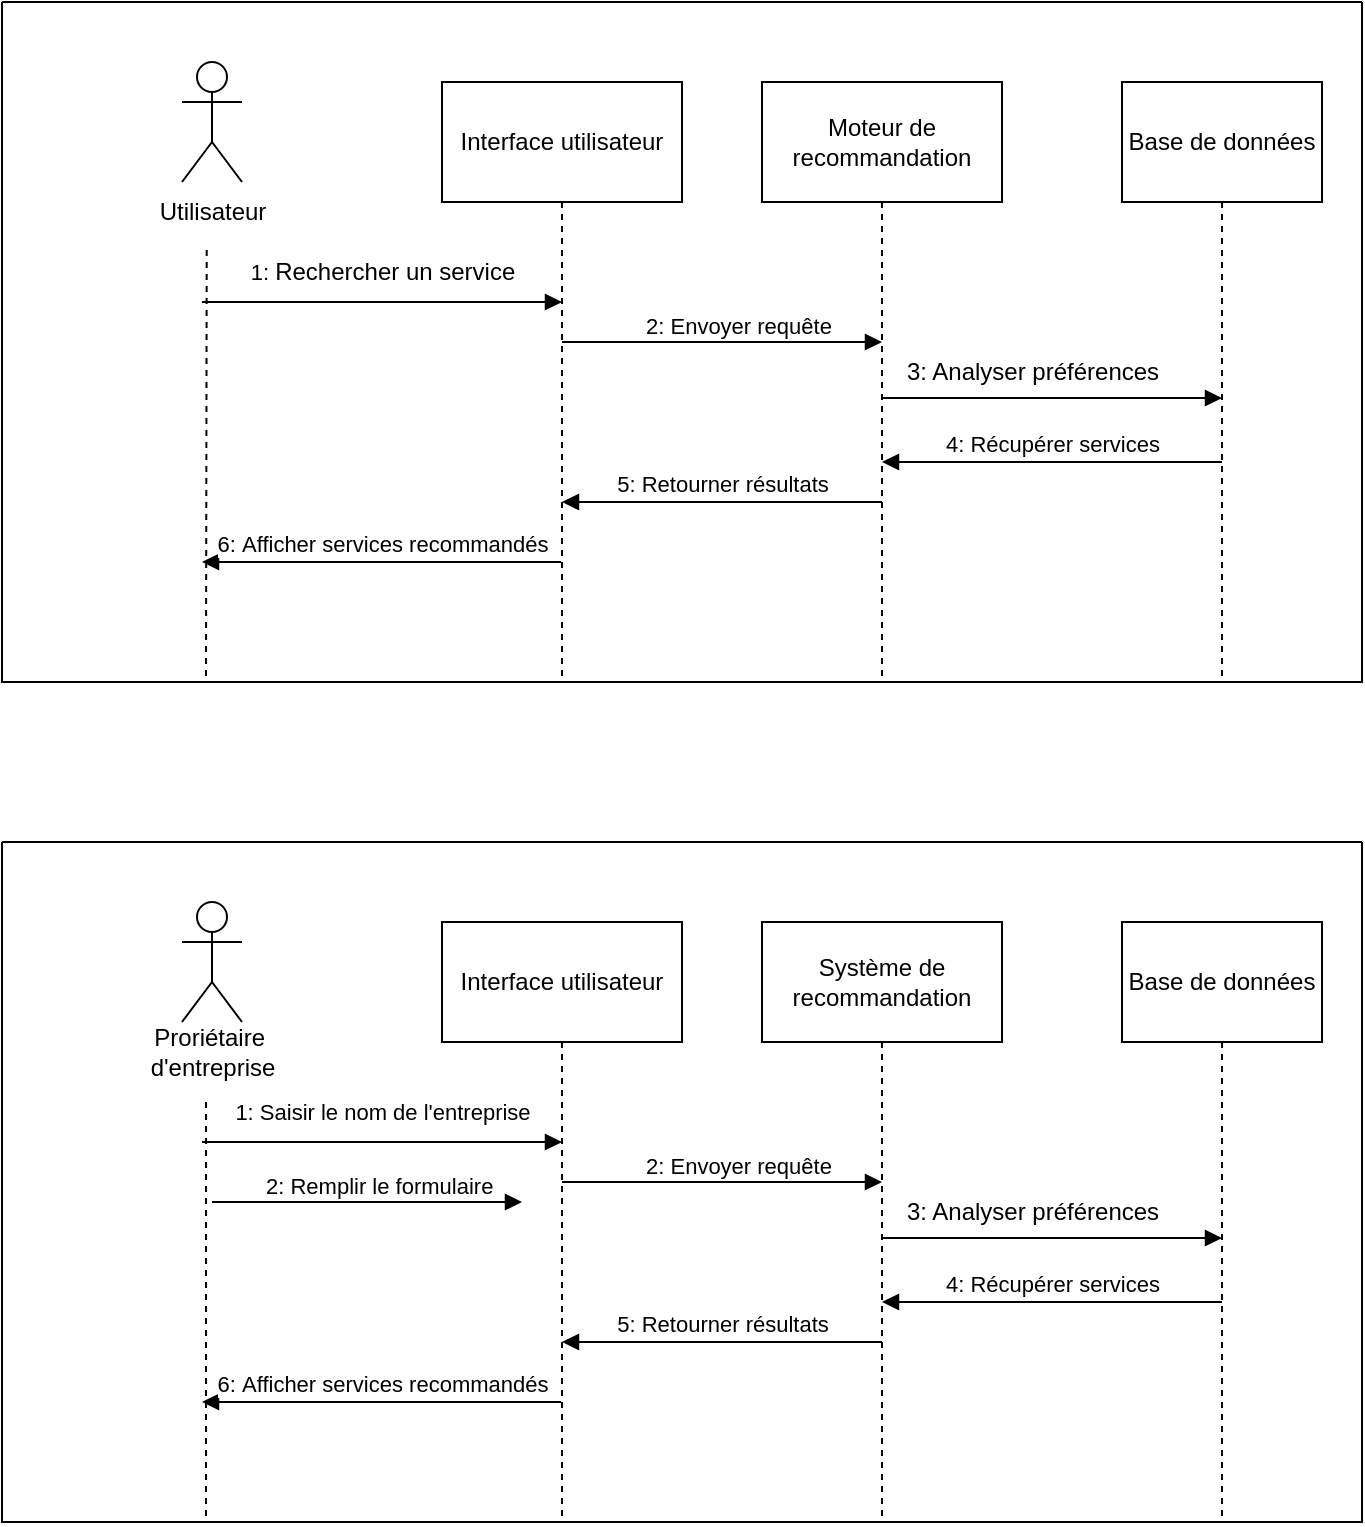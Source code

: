 <mxfile version="26.2.3">
  <diagram name="Page-1" id="2YBvvXClWsGukQMizWep">
    <mxGraphModel dx="554" dy="248" grid="1" gridSize="10" guides="1" tooltips="1" connect="1" arrows="1" fold="1" page="1" pageScale="1" pageWidth="850" pageHeight="1100" math="0" shadow="0">
      <root>
        <mxCell id="0" />
        <mxCell id="1" parent="0" />
        <mxCell id="dc0nqa92FMbY49DklVH1-14" value="" style="swimlane;startSize=0;" parent="1" vertex="1">
          <mxGeometry x="100" y="470" width="680" height="340" as="geometry">
            <mxRectangle x="80" y="30" width="50" height="40" as="alternateBounds" />
          </mxGeometry>
        </mxCell>
        <mxCell id="dc0nqa92FMbY49DklVH1-15" value="Proriétaire&amp;nbsp;&lt;div&gt;d&#39;entreprise&lt;/div&gt;" style="text;html=1;align=center;verticalAlign=middle;resizable=0;points=[];autosize=1;strokeColor=none;fillColor=none;" parent="dc0nqa92FMbY49DklVH1-14" vertex="1">
          <mxGeometry x="60" y="85" width="90" height="40" as="geometry" />
        </mxCell>
        <mxCell id="dc0nqa92FMbY49DklVH1-20" value="" style="endArrow=none;dashed=1;html=1;rounded=0;entryX=0.467;entryY=1.056;entryDx=0;entryDy=0;entryPerimeter=0;" parent="dc0nqa92FMbY49DklVH1-14" target="dc0nqa92FMbY49DklVH1-15" edge="1">
          <mxGeometry width="50" height="50" relative="1" as="geometry">
            <mxPoint x="105" y="340" as="sourcePoint" />
            <mxPoint x="223.22" y="150" as="targetPoint" />
            <Array as="points">
              <mxPoint x="102" y="340" />
            </Array>
          </mxGeometry>
        </mxCell>
        <mxCell id="dc0nqa92FMbY49DklVH1-21" value="" style="shape=umlActor;verticalLabelPosition=bottom;verticalAlign=top;html=1;outlineConnect=0;" parent="dc0nqa92FMbY49DklVH1-14" vertex="1">
          <mxGeometry x="90" y="30" width="30" height="60" as="geometry" />
        </mxCell>
        <mxCell id="JqO3XtMDO4aosh0jrj5c-3" value="" style="endArrow=block;endFill=1;html=1;edgeStyle=orthogonalEdgeStyle;align=left;verticalAlign=top;rounded=0;" edge="1" parent="dc0nqa92FMbY49DklVH1-14">
          <mxGeometry x="-1" relative="1" as="geometry">
            <mxPoint x="280" y="170" as="sourcePoint" />
            <mxPoint x="440" y="170" as="targetPoint" />
          </mxGeometry>
        </mxCell>
        <mxCell id="JqO3XtMDO4aosh0jrj5c-4" value="2:&amp;nbsp;&lt;span style=&quot;background-color: light-dark(#ffffff, var(--ge-dark-color, #121212)); color: light-dark(rgb(0, 0, 0), rgb(255, 255, 255));&quot;&gt;Envoyer requête&lt;/span&gt;" style="edgeLabel;resizable=0;html=1;align=left;verticalAlign=bottom;" connectable="0" vertex="1" parent="JqO3XtMDO4aosh0jrj5c-3">
          <mxGeometry x="-1" relative="1" as="geometry">
            <mxPoint x="40" as="offset" />
          </mxGeometry>
        </mxCell>
        <mxCell id="JqO3XtMDO4aosh0jrj5c-10" value="4:&amp;nbsp;&lt;span style=&quot;background-color: light-dark(#ffffff, var(--ge-dark-color, #121212)); color: light-dark(rgb(0, 0, 0), rgb(255, 255, 255));&quot;&gt;Récupérer services&lt;/span&gt;" style="html=1;verticalAlign=bottom;endArrow=block;curved=0;rounded=0;" edge="1" target="dc0nqa92FMbY49DklVH1-11" parent="dc0nqa92FMbY49DklVH1-14">
          <mxGeometry relative="1" as="geometry">
            <mxPoint x="610" y="230" as="sourcePoint" />
            <mxPoint x="469.999" y="230" as="targetPoint" />
          </mxGeometry>
        </mxCell>
        <mxCell id="JqO3XtMDO4aosh0jrj5c-13" value="6:&amp;nbsp;&lt;span style=&quot;background-color: light-dark(#ffffff, var(--ge-dark-color, #121212)); color: light-dark(rgb(0, 0, 0), rgb(255, 255, 255));&quot;&gt;Afficher services recommandés&lt;/span&gt;" style="html=1;verticalAlign=bottom;endArrow=block;curved=0;rounded=0;" edge="1" parent="dc0nqa92FMbY49DklVH1-14" source="dc0nqa92FMbY49DklVH1-12">
          <mxGeometry relative="1" as="geometry">
            <mxPoint x="310" y="280" as="sourcePoint" />
            <mxPoint x="100" y="280" as="targetPoint" />
          </mxGeometry>
        </mxCell>
        <mxCell id="JqO3XtMDO4aosh0jrj5c-12" value="5:&amp;nbsp;&lt;span style=&quot;background-color: light-dark(#ffffff, var(--ge-dark-color, #121212)); color: light-dark(rgb(0, 0, 0), rgb(255, 255, 255));&quot;&gt;Retourner résultats&lt;/span&gt;" style="html=1;verticalAlign=bottom;endArrow=block;curved=0;rounded=0;" edge="1" parent="dc0nqa92FMbY49DklVH1-14" target="dc0nqa92FMbY49DklVH1-12">
          <mxGeometry relative="1" as="geometry">
            <mxPoint x="440" y="250" as="sourcePoint" />
            <mxPoint x="300" y="253" as="targetPoint" />
          </mxGeometry>
        </mxCell>
        <mxCell id="dc0nqa92FMbY49DklVH1-11" value="Système de recommandation" style="shape=umlLifeline;perimeter=lifelinePerimeter;whiteSpace=wrap;html=1;container=1;dropTarget=0;collapsible=0;recursiveResize=0;outlineConnect=0;portConstraint=eastwest;newEdgeStyle={&quot;curved&quot;:0,&quot;rounded&quot;:0};size=60;" parent="dc0nqa92FMbY49DklVH1-14" vertex="1">
          <mxGeometry x="380" y="40" width="120" height="300" as="geometry" />
        </mxCell>
        <mxCell id="dc0nqa92FMbY49DklVH1-12" value="Interface utilisateur" style="shape=umlLifeline;perimeter=lifelinePerimeter;whiteSpace=wrap;html=1;container=1;dropTarget=0;collapsible=0;recursiveResize=0;outlineConnect=0;portConstraint=eastwest;newEdgeStyle={&quot;curved&quot;:0,&quot;rounded&quot;:0};size=60;" parent="dc0nqa92FMbY49DklVH1-14" vertex="1">
          <mxGeometry x="220" y="40" width="120" height="300" as="geometry" />
        </mxCell>
        <mxCell id="JqO3XtMDO4aosh0jrj5c-14" value="Base de données" style="shape=umlLifeline;perimeter=lifelinePerimeter;whiteSpace=wrap;html=1;container=1;dropTarget=0;collapsible=0;recursiveResize=0;outlineConnect=0;portConstraint=eastwest;newEdgeStyle={&quot;curved&quot;:0,&quot;rounded&quot;:0};size=60;" vertex="1" parent="dc0nqa92FMbY49DklVH1-14">
          <mxGeometry x="560" y="40" width="100" height="300" as="geometry" />
        </mxCell>
        <mxCell id="JqO3XtMDO4aosh0jrj5c-50" value="" style="endArrow=block;endFill=1;html=1;edgeStyle=orthogonalEdgeStyle;align=left;verticalAlign=top;rounded=0;" edge="1" parent="dc0nqa92FMbY49DklVH1-14">
          <mxGeometry x="-1" relative="1" as="geometry">
            <mxPoint x="100" y="150" as="sourcePoint" />
            <mxPoint x="280" y="150" as="targetPoint" />
          </mxGeometry>
        </mxCell>
        <mxCell id="JqO3XtMDO4aosh0jrj5c-44" value="&lt;span style=&quot;font-size: 11px; text-align: left; background-color: rgb(255, 255, 255);&quot;&gt;1: Saisir le nom de l&#39;entreprise&lt;/span&gt;" style="text;html=1;align=center;verticalAlign=middle;resizable=0;points=[];autosize=1;strokeColor=none;fillColor=none;" vertex="1" parent="dc0nqa92FMbY49DklVH1-14">
          <mxGeometry x="105" y="120" width="170" height="30" as="geometry" />
        </mxCell>
        <mxCell id="JqO3XtMDO4aosh0jrj5c-54" value="3: Analyser préférences" style="text;html=1;align=center;verticalAlign=middle;resizable=0;points=[];autosize=1;strokeColor=none;fillColor=none;" vertex="1" parent="dc0nqa92FMbY49DklVH1-14">
          <mxGeometry x="440" y="170" width="150" height="30" as="geometry" />
        </mxCell>
        <mxCell id="JqO3XtMDO4aosh0jrj5c-55" value="" style="endArrow=block;endFill=1;html=1;edgeStyle=orthogonalEdgeStyle;align=left;verticalAlign=top;rounded=0;entryX=0.5;entryY=0.183;entryDx=0;entryDy=0;entryPerimeter=0;" edge="1" parent="dc0nqa92FMbY49DklVH1-14">
          <mxGeometry x="-1" relative="1" as="geometry">
            <mxPoint x="440" y="198" as="sourcePoint" />
            <mxPoint x="610" y="198" as="targetPoint" />
          </mxGeometry>
        </mxCell>
        <mxCell id="JqO3XtMDO4aosh0jrj5c-73" value="" style="endArrow=block;endFill=1;html=1;edgeStyle=orthogonalEdgeStyle;align=left;verticalAlign=top;rounded=0;" edge="1" parent="dc0nqa92FMbY49DklVH1-14">
          <mxGeometry x="-1" relative="1" as="geometry">
            <mxPoint x="105" y="180" as="sourcePoint" />
            <mxPoint x="260" y="180" as="targetPoint" />
          </mxGeometry>
        </mxCell>
        <mxCell id="JqO3XtMDO4aosh0jrj5c-74" value="2: Remplir le formulaire" style="edgeLabel;resizable=0;html=1;align=left;verticalAlign=bottom;" connectable="0" vertex="1" parent="JqO3XtMDO4aosh0jrj5c-73">
          <mxGeometry x="-1" relative="1" as="geometry">
            <mxPoint x="25" as="offset" />
          </mxGeometry>
        </mxCell>
        <mxCell id="JqO3XtMDO4aosh0jrj5c-57" value="" style="swimlane;startSize=0;" vertex="1" parent="1">
          <mxGeometry x="100" y="50" width="680" height="340" as="geometry">
            <mxRectangle x="80" y="30" width="50" height="40" as="alternateBounds" />
          </mxGeometry>
        </mxCell>
        <mxCell id="JqO3XtMDO4aosh0jrj5c-58" value="Utilisateur" style="text;html=1;align=center;verticalAlign=middle;resizable=0;points=[];autosize=1;strokeColor=none;fillColor=none;" vertex="1" parent="JqO3XtMDO4aosh0jrj5c-57">
          <mxGeometry x="65" y="90" width="80" height="30" as="geometry" />
        </mxCell>
        <mxCell id="JqO3XtMDO4aosh0jrj5c-59" value="" style="endArrow=none;dashed=1;html=1;rounded=0;entryX=0.467;entryY=1.056;entryDx=0;entryDy=0;entryPerimeter=0;" edge="1" parent="JqO3XtMDO4aosh0jrj5c-57" target="JqO3XtMDO4aosh0jrj5c-58">
          <mxGeometry width="50" height="50" relative="1" as="geometry">
            <mxPoint x="105" y="340" as="sourcePoint" />
            <mxPoint x="223.22" y="150" as="targetPoint" />
            <Array as="points">
              <mxPoint x="102" y="340" />
            </Array>
          </mxGeometry>
        </mxCell>
        <mxCell id="JqO3XtMDO4aosh0jrj5c-60" value="" style="shape=umlActor;verticalLabelPosition=bottom;verticalAlign=top;html=1;outlineConnect=0;" vertex="1" parent="JqO3XtMDO4aosh0jrj5c-57">
          <mxGeometry x="90" y="30" width="30" height="60" as="geometry" />
        </mxCell>
        <mxCell id="JqO3XtMDO4aosh0jrj5c-61" value="" style="endArrow=block;endFill=1;html=1;edgeStyle=orthogonalEdgeStyle;align=left;verticalAlign=top;rounded=0;" edge="1" parent="JqO3XtMDO4aosh0jrj5c-57">
          <mxGeometry x="-1" relative="1" as="geometry">
            <mxPoint x="280" y="170" as="sourcePoint" />
            <mxPoint x="440" y="170" as="targetPoint" />
          </mxGeometry>
        </mxCell>
        <mxCell id="JqO3XtMDO4aosh0jrj5c-62" value="2:&amp;nbsp;&lt;span style=&quot;background-color: light-dark(#ffffff, var(--ge-dark-color, #121212)); color: light-dark(rgb(0, 0, 0), rgb(255, 255, 255));&quot;&gt;Envoyer requête&lt;/span&gt;" style="edgeLabel;resizable=0;html=1;align=left;verticalAlign=bottom;" connectable="0" vertex="1" parent="JqO3XtMDO4aosh0jrj5c-61">
          <mxGeometry x="-1" relative="1" as="geometry">
            <mxPoint x="40" as="offset" />
          </mxGeometry>
        </mxCell>
        <mxCell id="JqO3XtMDO4aosh0jrj5c-63" value="4:&amp;nbsp;&lt;span style=&quot;background-color: light-dark(#ffffff, var(--ge-dark-color, #121212)); color: light-dark(rgb(0, 0, 0), rgb(255, 255, 255));&quot;&gt;Récupérer services&lt;/span&gt;" style="html=1;verticalAlign=bottom;endArrow=block;curved=0;rounded=0;" edge="1" parent="JqO3XtMDO4aosh0jrj5c-57" target="JqO3XtMDO4aosh0jrj5c-66">
          <mxGeometry relative="1" as="geometry">
            <mxPoint x="610" y="230" as="sourcePoint" />
            <mxPoint x="469.999" y="230" as="targetPoint" />
          </mxGeometry>
        </mxCell>
        <mxCell id="JqO3XtMDO4aosh0jrj5c-64" value="6:&amp;nbsp;&lt;span style=&quot;background-color: light-dark(#ffffff, var(--ge-dark-color, #121212)); color: light-dark(rgb(0, 0, 0), rgb(255, 255, 255));&quot;&gt;Afficher services recommandés&lt;/span&gt;" style="html=1;verticalAlign=bottom;endArrow=block;curved=0;rounded=0;" edge="1" parent="JqO3XtMDO4aosh0jrj5c-57" source="JqO3XtMDO4aosh0jrj5c-67">
          <mxGeometry relative="1" as="geometry">
            <mxPoint x="310" y="280" as="sourcePoint" />
            <mxPoint x="100" y="280" as="targetPoint" />
          </mxGeometry>
        </mxCell>
        <mxCell id="JqO3XtMDO4aosh0jrj5c-65" value="5:&amp;nbsp;&lt;span style=&quot;background-color: light-dark(#ffffff, var(--ge-dark-color, #121212)); color: light-dark(rgb(0, 0, 0), rgb(255, 255, 255));&quot;&gt;Retourner résultats&lt;/span&gt;" style="html=1;verticalAlign=bottom;endArrow=block;curved=0;rounded=0;" edge="1" parent="JqO3XtMDO4aosh0jrj5c-57" target="JqO3XtMDO4aosh0jrj5c-67">
          <mxGeometry relative="1" as="geometry">
            <mxPoint x="440" y="250" as="sourcePoint" />
            <mxPoint x="300" y="253" as="targetPoint" />
          </mxGeometry>
        </mxCell>
        <mxCell id="JqO3XtMDO4aosh0jrj5c-66" value="Moteur de recommandation" style="shape=umlLifeline;perimeter=lifelinePerimeter;whiteSpace=wrap;html=1;container=1;dropTarget=0;collapsible=0;recursiveResize=0;outlineConnect=0;portConstraint=eastwest;newEdgeStyle={&quot;curved&quot;:0,&quot;rounded&quot;:0};size=60;" vertex="1" parent="JqO3XtMDO4aosh0jrj5c-57">
          <mxGeometry x="380" y="40" width="120" height="300" as="geometry" />
        </mxCell>
        <mxCell id="JqO3XtMDO4aosh0jrj5c-67" value="Interface utilisateur" style="shape=umlLifeline;perimeter=lifelinePerimeter;whiteSpace=wrap;html=1;container=1;dropTarget=0;collapsible=0;recursiveResize=0;outlineConnect=0;portConstraint=eastwest;newEdgeStyle={&quot;curved&quot;:0,&quot;rounded&quot;:0};size=60;" vertex="1" parent="JqO3XtMDO4aosh0jrj5c-57">
          <mxGeometry x="220" y="40" width="120" height="300" as="geometry" />
        </mxCell>
        <mxCell id="JqO3XtMDO4aosh0jrj5c-68" value="Base de données" style="shape=umlLifeline;perimeter=lifelinePerimeter;whiteSpace=wrap;html=1;container=1;dropTarget=0;collapsible=0;recursiveResize=0;outlineConnect=0;portConstraint=eastwest;newEdgeStyle={&quot;curved&quot;:0,&quot;rounded&quot;:0};size=60;" vertex="1" parent="JqO3XtMDO4aosh0jrj5c-57">
          <mxGeometry x="560" y="40" width="100" height="300" as="geometry" />
        </mxCell>
        <mxCell id="JqO3XtMDO4aosh0jrj5c-69" value="" style="endArrow=block;endFill=1;html=1;edgeStyle=orthogonalEdgeStyle;align=left;verticalAlign=top;rounded=0;" edge="1" parent="JqO3XtMDO4aosh0jrj5c-57">
          <mxGeometry x="-1" relative="1" as="geometry">
            <mxPoint x="100" y="150" as="sourcePoint" />
            <mxPoint x="280" y="150" as="targetPoint" />
          </mxGeometry>
        </mxCell>
        <mxCell id="JqO3XtMDO4aosh0jrj5c-70" value="&lt;span style=&quot;font-size: 11px; text-align: left; background-color: rgb(255, 255, 255);&quot;&gt;1:&amp;nbsp;&lt;/span&gt;&lt;span style=&quot;background-color: transparent; color: light-dark(rgb(0, 0, 0), rgb(255, 255, 255));&quot;&gt;Rechercher un service&lt;/span&gt;" style="text;html=1;align=center;verticalAlign=middle;resizable=0;points=[];autosize=1;strokeColor=none;fillColor=none;" vertex="1" parent="JqO3XtMDO4aosh0jrj5c-57">
          <mxGeometry x="110" y="120" width="160" height="30" as="geometry" />
        </mxCell>
        <mxCell id="JqO3XtMDO4aosh0jrj5c-71" value="3: Analyser préférences" style="text;html=1;align=center;verticalAlign=middle;resizable=0;points=[];autosize=1;strokeColor=none;fillColor=none;" vertex="1" parent="JqO3XtMDO4aosh0jrj5c-57">
          <mxGeometry x="440" y="170" width="150" height="30" as="geometry" />
        </mxCell>
        <mxCell id="JqO3XtMDO4aosh0jrj5c-72" value="" style="endArrow=block;endFill=1;html=1;edgeStyle=orthogonalEdgeStyle;align=left;verticalAlign=top;rounded=0;entryX=0.5;entryY=0.183;entryDx=0;entryDy=0;entryPerimeter=0;" edge="1" parent="JqO3XtMDO4aosh0jrj5c-57">
          <mxGeometry x="-1" relative="1" as="geometry">
            <mxPoint x="440" y="198" as="sourcePoint" />
            <mxPoint x="610" y="198" as="targetPoint" />
          </mxGeometry>
        </mxCell>
      </root>
    </mxGraphModel>
  </diagram>
</mxfile>
